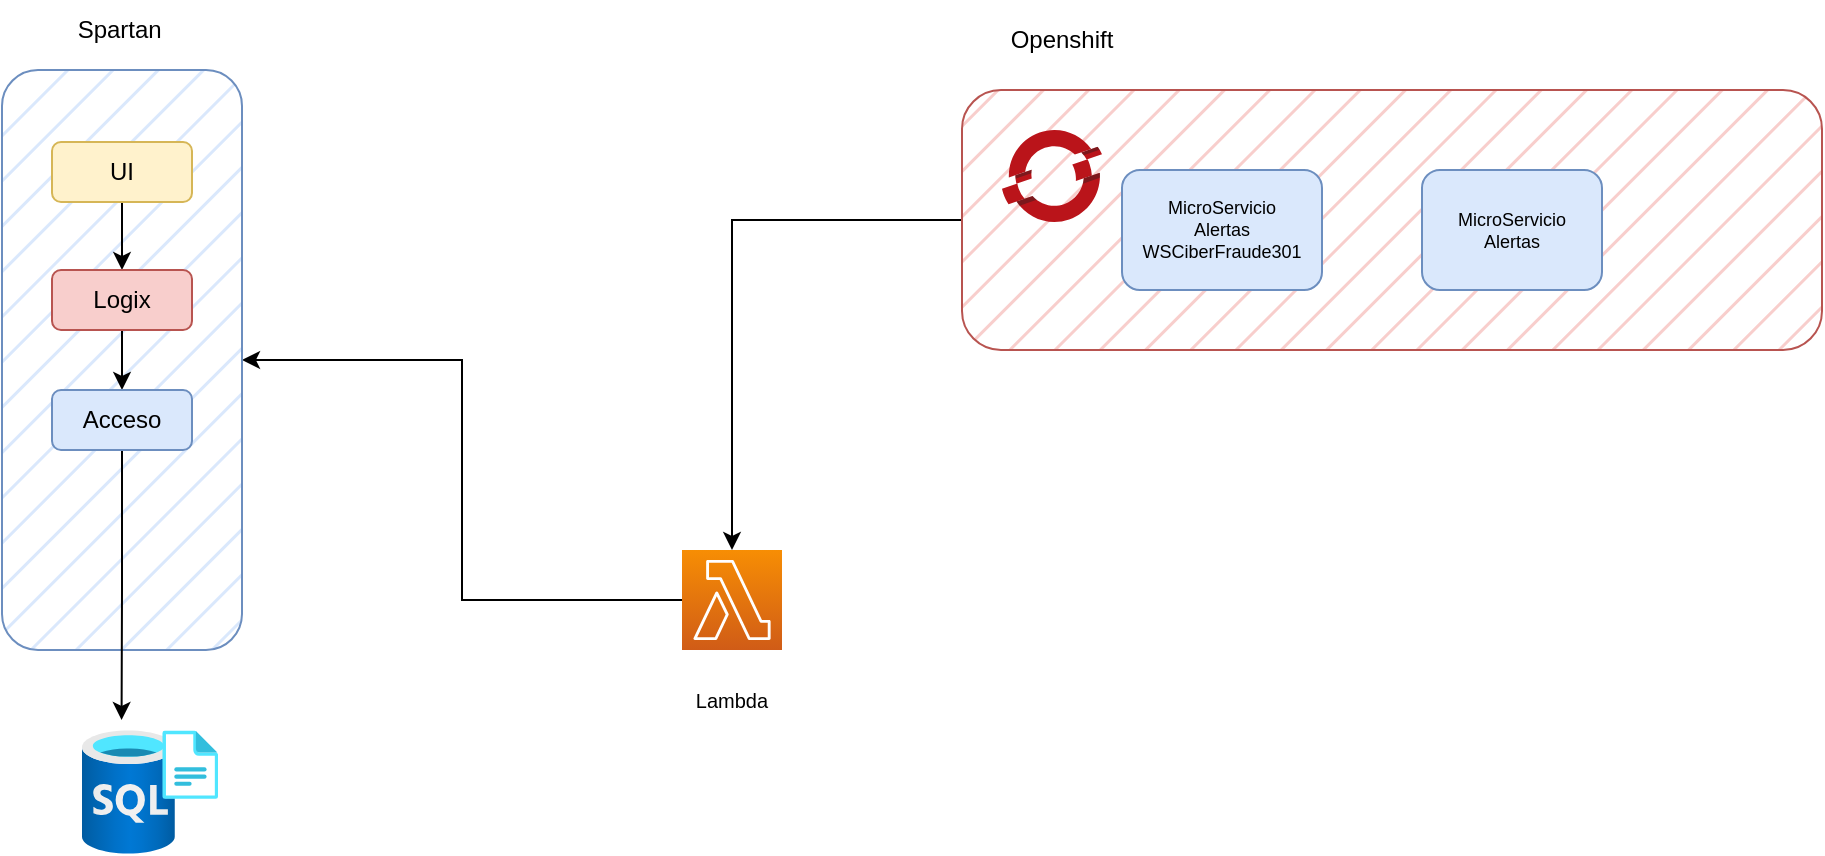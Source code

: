 <mxfile version="21.0.6" type="github">
  <diagram name="Página-1" id="qM4OqVSHpMiwkYs2nGsH">
    <mxGraphModel dx="1877" dy="581" grid="1" gridSize="10" guides="1" tooltips="1" connect="1" arrows="1" fold="1" page="1" pageScale="1" pageWidth="827" pageHeight="1169" math="0" shadow="0">
      <root>
        <mxCell id="0" />
        <mxCell id="1" parent="0" />
        <mxCell id="zWoiS3IFKv8DqLQWhOzp-7" style="edgeStyle=orthogonalEdgeStyle;rounded=0;orthogonalLoop=1;jettySize=auto;html=1;entryX=0.5;entryY=0;entryDx=0;entryDy=0;entryPerimeter=0;" edge="1" parent="1" source="2lVs8u2n1RN8bHbPqQJk-1" target="zWoiS3IFKv8DqLQWhOzp-2">
          <mxGeometry relative="1" as="geometry" />
        </mxCell>
        <mxCell id="zWoiS3IFKv8DqLQWhOzp-10" style="edgeStyle=orthogonalEdgeStyle;rounded=0;orthogonalLoop=1;jettySize=auto;html=1;" edge="1" parent="1" source="zWoiS3IFKv8DqLQWhOzp-2" target="zWoiS3IFKv8DqLQWhOzp-8">
          <mxGeometry relative="1" as="geometry" />
        </mxCell>
        <mxCell id="zWoiS3IFKv8DqLQWhOzp-2" value="" style="sketch=0;points=[[0,0,0],[0.25,0,0],[0.5,0,0],[0.75,0,0],[1,0,0],[0,1,0],[0.25,1,0],[0.5,1,0],[0.75,1,0],[1,1,0],[0,0.25,0],[0,0.5,0],[0,0.75,0],[1,0.25,0],[1,0.5,0],[1,0.75,0]];outlineConnect=0;fontColor=#232F3E;gradientColor=#F78E04;gradientDirection=north;fillColor=#D05C17;strokeColor=#ffffff;dashed=0;verticalLabelPosition=bottom;verticalAlign=top;align=center;html=1;fontSize=12;fontStyle=0;aspect=fixed;shape=mxgraph.aws4.resourceIcon;resIcon=mxgraph.aws4.lambda;" vertex="1" parent="1">
          <mxGeometry x="100" y="280" width="50" height="50" as="geometry" />
        </mxCell>
        <mxCell id="zWoiS3IFKv8DqLQWhOzp-5" value="Lambda" style="text;html=1;strokeColor=none;fillColor=none;align=center;verticalAlign=middle;whiteSpace=wrap;rounded=0;fontSize=10;" vertex="1" parent="1">
          <mxGeometry x="95" y="340" width="60" height="30" as="geometry" />
        </mxCell>
        <mxCell id="zWoiS3IFKv8DqLQWhOzp-8" value="" style="rounded=1;whiteSpace=wrap;html=1;fillColor=#dae8fc;strokeColor=#6c8ebf;fillStyle=hatch;" vertex="1" parent="1">
          <mxGeometry x="-240" y="40" width="120" height="290" as="geometry" />
        </mxCell>
        <mxCell id="zWoiS3IFKv8DqLQWhOzp-9" value="Spartan&amp;nbsp;" style="text;html=1;align=center;verticalAlign=middle;resizable=0;points=[];autosize=1;strokeColor=none;fillColor=none;" vertex="1" parent="1">
          <mxGeometry x="-215" y="5" width="70" height="30" as="geometry" />
        </mxCell>
        <mxCell id="zWoiS3IFKv8DqLQWhOzp-18" style="edgeStyle=orthogonalEdgeStyle;rounded=0;orthogonalLoop=1;jettySize=auto;html=1;entryX=0.5;entryY=0;entryDx=0;entryDy=0;" edge="1" parent="1" source="zWoiS3IFKv8DqLQWhOzp-12" target="zWoiS3IFKv8DqLQWhOzp-13">
          <mxGeometry relative="1" as="geometry" />
        </mxCell>
        <mxCell id="zWoiS3IFKv8DqLQWhOzp-12" value="UI" style="rounded=1;whiteSpace=wrap;html=1;fillColor=#fff2cc;strokeColor=#d6b656;" vertex="1" parent="1">
          <mxGeometry x="-215" y="76" width="70" height="30" as="geometry" />
        </mxCell>
        <mxCell id="zWoiS3IFKv8DqLQWhOzp-17" style="edgeStyle=orthogonalEdgeStyle;rounded=0;orthogonalLoop=1;jettySize=auto;html=1;entryX=0.5;entryY=0;entryDx=0;entryDy=0;" edge="1" parent="1" source="zWoiS3IFKv8DqLQWhOzp-13" target="zWoiS3IFKv8DqLQWhOzp-14">
          <mxGeometry relative="1" as="geometry" />
        </mxCell>
        <mxCell id="zWoiS3IFKv8DqLQWhOzp-13" value="Logix" style="rounded=1;whiteSpace=wrap;html=1;fillColor=#f8cecc;strokeColor=#b85450;" vertex="1" parent="1">
          <mxGeometry x="-215" y="140" width="70" height="30" as="geometry" />
        </mxCell>
        <mxCell id="zWoiS3IFKv8DqLQWhOzp-16" style="edgeStyle=orthogonalEdgeStyle;rounded=0;orthogonalLoop=1;jettySize=auto;html=1;entryX=0.291;entryY=-0.081;entryDx=0;entryDy=0;entryPerimeter=0;" edge="1" parent="1" source="zWoiS3IFKv8DqLQWhOzp-14" target="zWoiS3IFKv8DqLQWhOzp-15">
          <mxGeometry relative="1" as="geometry" />
        </mxCell>
        <mxCell id="zWoiS3IFKv8DqLQWhOzp-14" value="Acceso" style="rounded=1;whiteSpace=wrap;html=1;fillColor=#dae8fc;strokeColor=#6c8ebf;" vertex="1" parent="1">
          <mxGeometry x="-215" y="200" width="70" height="30" as="geometry" />
        </mxCell>
        <mxCell id="zWoiS3IFKv8DqLQWhOzp-15" value="" style="aspect=fixed;html=1;points=[];align=center;image;fontSize=12;image=img/lib/azure2/databases/SQL_Server_Registries.svg;" vertex="1" parent="1">
          <mxGeometry x="-200" y="370" width="68" height="62" as="geometry" />
        </mxCell>
        <mxCell id="zWoiS3IFKv8DqLQWhOzp-19" value="" style="group" vertex="1" connectable="0" parent="1">
          <mxGeometry x="240" y="10" width="430" height="170" as="geometry" />
        </mxCell>
        <mxCell id="2lVs8u2n1RN8bHbPqQJk-1" value="" style="rounded=1;whiteSpace=wrap;html=1;fillStyle=hatch;fillColor=#f8cecc;strokeColor=#b85450;" parent="zWoiS3IFKv8DqLQWhOzp-19" vertex="1">
          <mxGeometry y="40" width="430" height="130" as="geometry" />
        </mxCell>
        <mxCell id="2lVs8u2n1RN8bHbPqQJk-2" value="" style="sketch=0;aspect=fixed;html=1;points=[];align=center;image;fontSize=12;image=img/lib/mscae/OpenShift.svg;" parent="zWoiS3IFKv8DqLQWhOzp-19" vertex="1">
          <mxGeometry x="20" y="60" width="50" height="46" as="geometry" />
        </mxCell>
        <mxCell id="2lVs8u2n1RN8bHbPqQJk-3" value="MicroServicio&lt;br style=&quot;font-size: 9px;&quot;&gt;Alertas&lt;br style=&quot;font-size: 9px;&quot;&gt;WSCiberFraude301" style="rounded=1;whiteSpace=wrap;html=1;fillColor=#dae8fc;strokeColor=#6c8ebf;fontSize=9;" parent="zWoiS3IFKv8DqLQWhOzp-19" vertex="1">
          <mxGeometry x="80" y="80" width="100" height="60" as="geometry" />
        </mxCell>
        <mxCell id="2lVs8u2n1RN8bHbPqQJk-4" value="MicroServicio&lt;br style=&quot;font-size: 9px;&quot;&gt;Alertas" style="rounded=1;whiteSpace=wrap;html=1;fillColor=#dae8fc;strokeColor=#6c8ebf;fontSize=9;" parent="zWoiS3IFKv8DqLQWhOzp-19" vertex="1">
          <mxGeometry x="230" y="80" width="90" height="60" as="geometry" />
        </mxCell>
        <mxCell id="2lVs8u2n1RN8bHbPqQJk-5" value="Openshift" style="text;html=1;strokeColor=none;fillColor=none;align=center;verticalAlign=middle;whiteSpace=wrap;rounded=0;" parent="zWoiS3IFKv8DqLQWhOzp-19" vertex="1">
          <mxGeometry x="20" width="60" height="30" as="geometry" />
        </mxCell>
      </root>
    </mxGraphModel>
  </diagram>
</mxfile>
